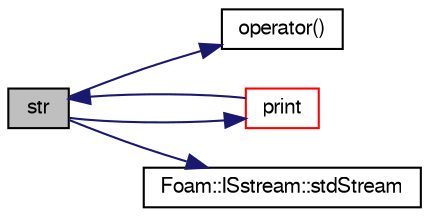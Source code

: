 digraph "str"
{
  bgcolor="transparent";
  edge [fontname="FreeSans",fontsize="10",labelfontname="FreeSans",labelfontsize="10"];
  node [fontname="FreeSans",fontsize="10",shape=record];
  rankdir="LR";
  Node7 [label="str",height=0.2,width=0.4,color="black", fillcolor="grey75", style="filled", fontcolor="black"];
  Node7 -> Node8 [color="midnightblue",fontsize="10",style="solid",fontname="FreeSans"];
  Node8 [label="operator()",height=0.2,width=0.4,color="black",URL="$a26298.html#ae22015ab1554bb538cb0eb9b86642b96",tooltip="Return a non-const reference to const Istream. "];
  Node7 -> Node9 [color="midnightblue",fontsize="10",style="solid",fontname="FreeSans"];
  Node9 [label="print",height=0.2,width=0.4,color="red",URL="$a26298.html#aa61247f481294e0822e293753513bd29",tooltip="Print description to Ostream. "];
  Node9 -> Node7 [color="midnightblue",fontsize="10",style="solid",fontname="FreeSans"];
  Node7 -> Node22 [color="midnightblue",fontsize="10",style="solid",fontname="FreeSans"];
  Node22 [label="Foam::ISstream::stdStream",height=0.2,width=0.4,color="black",URL="$a26286.html#af1a4d63174c4709350e68d8b36eaeadd",tooltip="Access to underlying std::istream. "];
}
